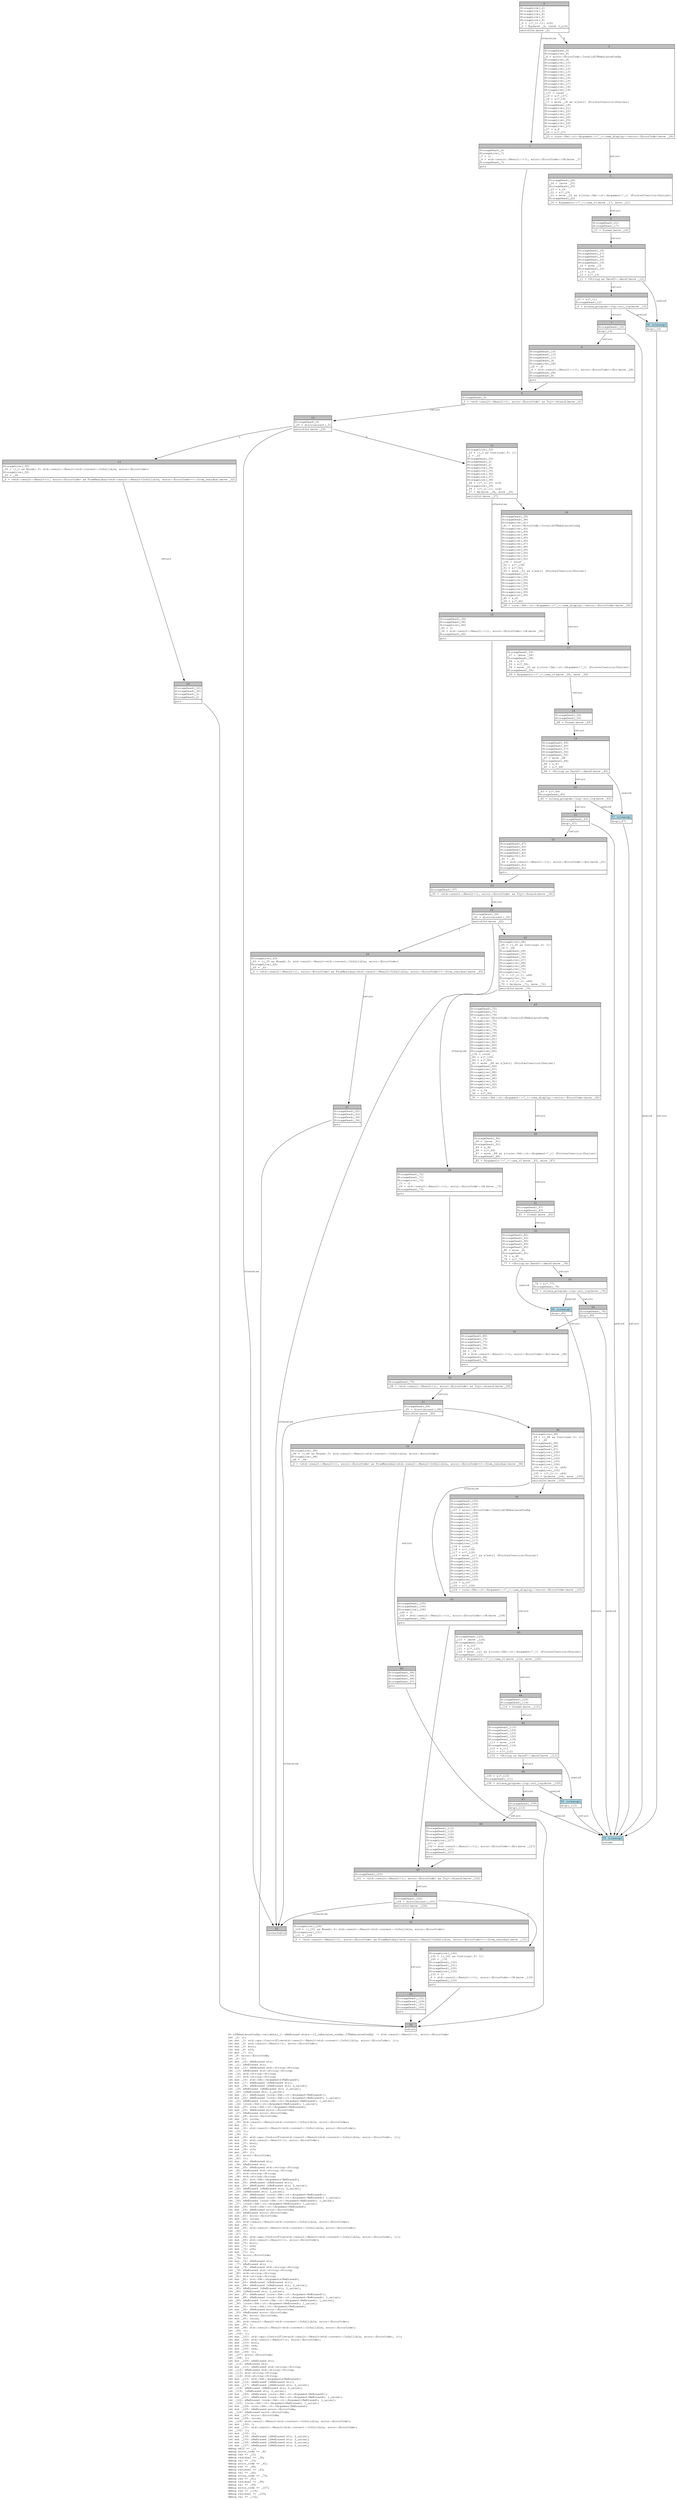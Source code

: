 digraph Mir_0_3345 {
    graph [fontname="Courier, monospace"];
    node [fontname="Courier, monospace"];
    edge [fontname="Courier, monospace"];
    label=<fn IfRebalanceConfig::validate(_1: &amp;ReErased state::if_rebalance_config::IfRebalanceConfig) -&gt; std::result::Result&lt;(), error::ErrorCode&gt;<br align="left"/>let _2: ();<br align="left"/>let mut _3: std::ops::ControlFlow&lt;std::result::Result&lt;std::convert::Infallible, error::ErrorCode&gt;, ()&gt;;<br align="left"/>let mut _4: std::result::Result&lt;(), error::ErrorCode&gt;;<br align="left"/>let mut _5: bool;<br align="left"/>let mut _6: u16;<br align="left"/>let mut _7: ();<br align="left"/>let _8: error::ErrorCode;<br align="left"/>let _9: ();<br align="left"/>let mut _10: &amp;ReErased str;<br align="left"/>let _11: &amp;ReErased str;<br align="left"/>let mut _12: &amp;ReErased std::string::String;<br align="left"/>let _13: &amp;ReErased std::string::String;<br align="left"/>let _14: std::string::String;<br align="left"/>let _15: std::string::String;<br align="left"/>let mut _16: std::fmt::Arguments&lt;ReErased&gt;;<br align="left"/>let mut _17: &amp;ReErased [&amp;ReErased str];<br align="left"/>let mut _18: &amp;ReErased [&amp;ReErased str; 2_usize];<br align="left"/>let _19: &amp;ReErased [&amp;ReErased str; 2_usize];<br align="left"/>let _20: [&amp;ReErased str; 2_usize];<br align="left"/>let mut _21: &amp;ReErased [core::fmt::rt::Argument&lt;ReErased&gt;];<br align="left"/>let mut _22: &amp;ReErased [core::fmt::rt::Argument&lt;ReErased&gt;; 1_usize];<br align="left"/>let _23: &amp;ReErased [core::fmt::rt::Argument&lt;ReErased&gt;; 1_usize];<br align="left"/>let _24: [core::fmt::rt::Argument&lt;ReErased&gt;; 1_usize];<br align="left"/>let mut _25: core::fmt::rt::Argument&lt;ReErased&gt;;<br align="left"/>let mut _26: &amp;ReErased error::ErrorCode;<br align="left"/>let _27: &amp;ReErased error::ErrorCode;<br align="left"/>let mut _28: error::ErrorCode;<br align="left"/>let mut _29: isize;<br align="left"/>let _30: std::result::Result&lt;std::convert::Infallible, error::ErrorCode&gt;;<br align="left"/>let mut _31: !;<br align="left"/>let mut _32: std::result::Result&lt;std::convert::Infallible, error::ErrorCode&gt;;<br align="left"/>let _33: ();<br align="left"/>let _34: ();<br align="left"/>let mut _35: std::ops::ControlFlow&lt;std::result::Result&lt;std::convert::Infallible, error::ErrorCode&gt;, ()&gt;;<br align="left"/>let mut _36: std::result::Result&lt;(), error::ErrorCode&gt;;<br align="left"/>let mut _37: bool;<br align="left"/>let mut _38: u16;<br align="left"/>let mut _39: u16;<br align="left"/>let mut _40: ();<br align="left"/>let _41: error::ErrorCode;<br align="left"/>let _42: ();<br align="left"/>let mut _43: &amp;ReErased str;<br align="left"/>let _44: &amp;ReErased str;<br align="left"/>let mut _45: &amp;ReErased std::string::String;<br align="left"/>let _46: &amp;ReErased std::string::String;<br align="left"/>let _47: std::string::String;<br align="left"/>let _48: std::string::String;<br align="left"/>let mut _49: std::fmt::Arguments&lt;ReErased&gt;;<br align="left"/>let mut _50: &amp;ReErased [&amp;ReErased str];<br align="left"/>let mut _51: &amp;ReErased [&amp;ReErased str; 2_usize];<br align="left"/>let _52: &amp;ReErased [&amp;ReErased str; 2_usize];<br align="left"/>let _53: [&amp;ReErased str; 2_usize];<br align="left"/>let mut _54: &amp;ReErased [core::fmt::rt::Argument&lt;ReErased&gt;];<br align="left"/>let mut _55: &amp;ReErased [core::fmt::rt::Argument&lt;ReErased&gt;; 1_usize];<br align="left"/>let _56: &amp;ReErased [core::fmt::rt::Argument&lt;ReErased&gt;; 1_usize];<br align="left"/>let _57: [core::fmt::rt::Argument&lt;ReErased&gt;; 1_usize];<br align="left"/>let mut _58: core::fmt::rt::Argument&lt;ReErased&gt;;<br align="left"/>let mut _59: &amp;ReErased error::ErrorCode;<br align="left"/>let _60: &amp;ReErased error::ErrorCode;<br align="left"/>let mut _61: error::ErrorCode;<br align="left"/>let mut _62: isize;<br align="left"/>let _63: std::result::Result&lt;std::convert::Infallible, error::ErrorCode&gt;;<br align="left"/>let mut _64: !;<br align="left"/>let mut _65: std::result::Result&lt;std::convert::Infallible, error::ErrorCode&gt;;<br align="left"/>let _66: ();<br align="left"/>let _67: ();<br align="left"/>let mut _68: std::ops::ControlFlow&lt;std::result::Result&lt;std::convert::Infallible, error::ErrorCode&gt;, ()&gt;;<br align="left"/>let mut _69: std::result::Result&lt;(), error::ErrorCode&gt;;<br align="left"/>let mut _70: bool;<br align="left"/>let mut _71: u64;<br align="left"/>let mut _72: u64;<br align="left"/>let mut _73: ();<br align="left"/>let _74: error::ErrorCode;<br align="left"/>let _75: ();<br align="left"/>let mut _76: &amp;ReErased str;<br align="left"/>let _77: &amp;ReErased str;<br align="left"/>let mut _78: &amp;ReErased std::string::String;<br align="left"/>let _79: &amp;ReErased std::string::String;<br align="left"/>let _80: std::string::String;<br align="left"/>let _81: std::string::String;<br align="left"/>let mut _82: std::fmt::Arguments&lt;ReErased&gt;;<br align="left"/>let mut _83: &amp;ReErased [&amp;ReErased str];<br align="left"/>let mut _84: &amp;ReErased [&amp;ReErased str; 2_usize];<br align="left"/>let _85: &amp;ReErased [&amp;ReErased str; 2_usize];<br align="left"/>let _86: [&amp;ReErased str; 2_usize];<br align="left"/>let mut _87: &amp;ReErased [core::fmt::rt::Argument&lt;ReErased&gt;];<br align="left"/>let mut _88: &amp;ReErased [core::fmt::rt::Argument&lt;ReErased&gt;; 1_usize];<br align="left"/>let _89: &amp;ReErased [core::fmt::rt::Argument&lt;ReErased&gt;; 1_usize];<br align="left"/>let _90: [core::fmt::rt::Argument&lt;ReErased&gt;; 1_usize];<br align="left"/>let mut _91: core::fmt::rt::Argument&lt;ReErased&gt;;<br align="left"/>let mut _92: &amp;ReErased error::ErrorCode;<br align="left"/>let _93: &amp;ReErased error::ErrorCode;<br align="left"/>let mut _94: error::ErrorCode;<br align="left"/>let mut _95: isize;<br align="left"/>let _96: std::result::Result&lt;std::convert::Infallible, error::ErrorCode&gt;;<br align="left"/>let mut _97: !;<br align="left"/>let mut _98: std::result::Result&lt;std::convert::Infallible, error::ErrorCode&gt;;<br align="left"/>let _99: ();<br align="left"/>let _100: ();<br align="left"/>let mut _101: std::ops::ControlFlow&lt;std::result::Result&lt;std::convert::Infallible, error::ErrorCode&gt;, ()&gt;;<br align="left"/>let mut _102: std::result::Result&lt;(), error::ErrorCode&gt;;<br align="left"/>let mut _103: bool;<br align="left"/>let mut _104: u64;<br align="left"/>let mut _105: u64;<br align="left"/>let mut _106: ();<br align="left"/>let _107: error::ErrorCode;<br align="left"/>let _108: ();<br align="left"/>let mut _109: &amp;ReErased str;<br align="left"/>let _110: &amp;ReErased str;<br align="left"/>let mut _111: &amp;ReErased std::string::String;<br align="left"/>let _112: &amp;ReErased std::string::String;<br align="left"/>let _113: std::string::String;<br align="left"/>let _114: std::string::String;<br align="left"/>let mut _115: std::fmt::Arguments&lt;ReErased&gt;;<br align="left"/>let mut _116: &amp;ReErased [&amp;ReErased str];<br align="left"/>let mut _117: &amp;ReErased [&amp;ReErased str; 2_usize];<br align="left"/>let _118: &amp;ReErased [&amp;ReErased str; 2_usize];<br align="left"/>let _119: [&amp;ReErased str; 2_usize];<br align="left"/>let mut _120: &amp;ReErased [core::fmt::rt::Argument&lt;ReErased&gt;];<br align="left"/>let mut _121: &amp;ReErased [core::fmt::rt::Argument&lt;ReErased&gt;; 1_usize];<br align="left"/>let _122: &amp;ReErased [core::fmt::rt::Argument&lt;ReErased&gt;; 1_usize];<br align="left"/>let _123: [core::fmt::rt::Argument&lt;ReErased&gt;; 1_usize];<br align="left"/>let mut _124: core::fmt::rt::Argument&lt;ReErased&gt;;<br align="left"/>let mut _125: &amp;ReErased error::ErrorCode;<br align="left"/>let _126: &amp;ReErased error::ErrorCode;<br align="left"/>let mut _127: error::ErrorCode;<br align="left"/>let mut _128: isize;<br align="left"/>let _129: std::result::Result&lt;std::convert::Infallible, error::ErrorCode&gt;;<br align="left"/>let mut _130: !;<br align="left"/>let mut _131: std::result::Result&lt;std::convert::Infallible, error::ErrorCode&gt;;<br align="left"/>let _132: ();<br align="left"/>let mut _133: ();<br align="left"/>let mut _134: &amp;ReErased [&amp;ReErased str; 2_usize];<br align="left"/>let mut _135: &amp;ReErased [&amp;ReErased str; 2_usize];<br align="left"/>let mut _136: &amp;ReErased [&amp;ReErased str; 2_usize];<br align="left"/>let mut _137: &amp;ReErased [&amp;ReErased str; 2_usize];<br align="left"/>debug self =&gt; _1;<br align="left"/>debug error_code =&gt; _8;<br align="left"/>debug res =&gt; _15;<br align="left"/>debug residual =&gt; _30;<br align="left"/>debug val =&gt; _33;<br align="left"/>debug error_code =&gt; _41;<br align="left"/>debug res =&gt; _48;<br align="left"/>debug residual =&gt; _63;<br align="left"/>debug val =&gt; _66;<br align="left"/>debug error_code =&gt; _74;<br align="left"/>debug res =&gt; _81;<br align="left"/>debug residual =&gt; _96;<br align="left"/>debug val =&gt; _99;<br align="left"/>debug error_code =&gt; _107;<br align="left"/>debug res =&gt; _114;<br align="left"/>debug residual =&gt; _129;<br align="left"/>debug val =&gt; _132;<br align="left"/>>;
    bb0__0_3345 [shape="none", label=<<table border="0" cellborder="1" cellspacing="0"><tr><td bgcolor="gray" align="center" colspan="1">0</td></tr><tr><td align="left" balign="left">StorageLive(_2)<br/>StorageLive(_3)<br/>StorageLive(_4)<br/>StorageLive(_5)<br/>StorageLive(_6)<br/>_6 = ((*_1).11: u16)<br/>_5 = Eq(move _6, const 0_u16)<br/></td></tr><tr><td align="left">switchInt(move _5)</td></tr></table>>];
    bb1__0_3345 [shape="none", label=<<table border="0" cellborder="1" cellspacing="0"><tr><td bgcolor="gray" align="center" colspan="1">1</td></tr><tr><td align="left" balign="left">StorageDead(_6)<br/>StorageLive(_7)<br/>_7 = ()<br/>_4 = std::result::Result::&lt;(), error::ErrorCode&gt;::Ok(move _7)<br/>StorageDead(_7)<br/></td></tr><tr><td align="left">goto</td></tr></table>>];
    bb2__0_3345 [shape="none", label=<<table border="0" cellborder="1" cellspacing="0"><tr><td bgcolor="gray" align="center" colspan="1">2</td></tr><tr><td align="left" balign="left">StorageDead(_6)<br/>StorageLive(_8)<br/>_8 = error::ErrorCode::InvalidIfRebalanceConfig<br/>StorageLive(_9)<br/>StorageLive(_10)<br/>StorageLive(_11)<br/>StorageLive(_12)<br/>StorageLive(_13)<br/>StorageLive(_14)<br/>StorageLive(_15)<br/>StorageLive(_16)<br/>StorageLive(_17)<br/>StorageLive(_18)<br/>StorageLive(_19)<br/>_137 = const _<br/>_19 = &amp;(*_137)<br/>_18 = &amp;(*_19)<br/>_17 = move _18 as &amp;[&amp;str] (PointerCoercion(Unsize))<br/>StorageDead(_18)<br/>StorageLive(_21)<br/>StorageLive(_22)<br/>StorageLive(_23)<br/>StorageLive(_24)<br/>StorageLive(_25)<br/>StorageLive(_26)<br/>StorageLive(_27)<br/>_27 = &amp;_8<br/>_26 = &amp;(*_27)<br/></td></tr><tr><td align="left">_25 = core::fmt::rt::Argument::&lt;'_&gt;::new_display::&lt;error::ErrorCode&gt;(move _26)</td></tr></table>>];
    bb3__0_3345 [shape="none", label=<<table border="0" cellborder="1" cellspacing="0"><tr><td bgcolor="gray" align="center" colspan="1">3</td></tr><tr><td align="left" balign="left">StorageDead(_26)<br/>_24 = [move _25]<br/>StorageDead(_25)<br/>_23 = &amp;_24<br/>_22 = &amp;(*_23)<br/>_21 = move _22 as &amp;[core::fmt::rt::Argument&lt;'_&gt;] (PointerCoercion(Unsize))<br/>StorageDead(_22)<br/></td></tr><tr><td align="left">_16 = Arguments::&lt;'_&gt;::new_v1(move _17, move _21)</td></tr></table>>];
    bb4__0_3345 [shape="none", label=<<table border="0" cellborder="1" cellspacing="0"><tr><td bgcolor="gray" align="center" colspan="1">4</td></tr><tr><td align="left" balign="left">StorageDead(_21)<br/>StorageDead(_17)<br/></td></tr><tr><td align="left">_15 = format(move _16)</td></tr></table>>];
    bb5__0_3345 [shape="none", label=<<table border="0" cellborder="1" cellspacing="0"><tr><td bgcolor="gray" align="center" colspan="1">5</td></tr><tr><td align="left" balign="left">StorageDead(_16)<br/>StorageDead(_27)<br/>StorageDead(_24)<br/>StorageDead(_23)<br/>StorageDead(_19)<br/>_14 = move _15<br/>StorageDead(_15)<br/>_13 = &amp;_14<br/>_12 = &amp;(*_13)<br/></td></tr><tr><td align="left">_11 = &lt;String as Deref&gt;::deref(move _12)</td></tr></table>>];
    bb6__0_3345 [shape="none", label=<<table border="0" cellborder="1" cellspacing="0"><tr><td bgcolor="gray" align="center" colspan="1">6</td></tr><tr><td align="left" balign="left">_10 = &amp;(*_11)<br/>StorageDead(_12)<br/></td></tr><tr><td align="left">_9 = solana_program::log::sol_log(move _10)</td></tr></table>>];
    bb7__0_3345 [shape="none", label=<<table border="0" cellborder="1" cellspacing="0"><tr><td bgcolor="gray" align="center" colspan="1">7</td></tr><tr><td align="left" balign="left">StorageDead(_10)<br/></td></tr><tr><td align="left">drop(_14)</td></tr></table>>];
    bb8__0_3345 [shape="none", label=<<table border="0" cellborder="1" cellspacing="0"><tr><td bgcolor="gray" align="center" colspan="1">8</td></tr><tr><td align="left" balign="left">StorageDead(_14)<br/>StorageDead(_13)<br/>StorageDead(_11)<br/>StorageDead(_9)<br/>StorageLive(_28)<br/>_28 = _8<br/>_4 = std::result::Result::&lt;(), error::ErrorCode&gt;::Err(move _28)<br/>StorageDead(_28)<br/>StorageDead(_8)<br/></td></tr><tr><td align="left">goto</td></tr></table>>];
    bb9__0_3345 [shape="none", label=<<table border="0" cellborder="1" cellspacing="0"><tr><td bgcolor="gray" align="center" colspan="1">9</td></tr><tr><td align="left" balign="left">StorageDead(_5)<br/></td></tr><tr><td align="left">_3 = &lt;std::result::Result&lt;(), error::ErrorCode&gt; as Try&gt;::branch(move _4)</td></tr></table>>];
    bb10__0_3345 [shape="none", label=<<table border="0" cellborder="1" cellspacing="0"><tr><td bgcolor="gray" align="center" colspan="1">10</td></tr><tr><td align="left" balign="left">StorageDead(_4)<br/>_29 = discriminant(_3)<br/></td></tr><tr><td align="left">switchInt(move _29)</td></tr></table>>];
    bb11__0_3345 [shape="none", label=<<table border="0" cellborder="1" cellspacing="0"><tr><td bgcolor="gray" align="center" colspan="1">11</td></tr><tr><td align="left" balign="left">StorageLive(_33)<br/>_33 = ((_3 as Continue).0: ())<br/>_2 = _33<br/>StorageDead(_33)<br/>StorageDead(_3)<br/>StorageDead(_2)<br/>StorageLive(_34)<br/>StorageLive(_35)<br/>StorageLive(_36)<br/>StorageLive(_37)<br/>StorageLive(_38)<br/>_38 = ((*_1).10: u16)<br/>StorageLive(_39)<br/>_39 = ((*_1).11: u16)<br/>_37 = Ne(move _38, move _39)<br/></td></tr><tr><td align="left">switchInt(move _37)</td></tr></table>>];
    bb12__0_3345 [shape="none", label=<<table border="0" cellborder="1" cellspacing="0"><tr><td bgcolor="gray" align="center" colspan="1">12</td></tr><tr><td align="left">unreachable</td></tr></table>>];
    bb13__0_3345 [shape="none", label=<<table border="0" cellborder="1" cellspacing="0"><tr><td bgcolor="gray" align="center" colspan="1">13</td></tr><tr><td align="left" balign="left">StorageLive(_30)<br/>_30 = ((_3 as Break).0: std::result::Result&lt;std::convert::Infallible, error::ErrorCode&gt;)<br/>StorageLive(_32)<br/>_32 = _30<br/></td></tr><tr><td align="left">_0 = &lt;std::result::Result&lt;(), error::ErrorCode&gt; as FromResidual&lt;std::result::Result&lt;Infallible, error::ErrorCode&gt;&gt;&gt;::from_residual(move _32)</td></tr></table>>];
    bb14__0_3345 [shape="none", label=<<table border="0" cellborder="1" cellspacing="0"><tr><td bgcolor="gray" align="center" colspan="1">14</td></tr><tr><td align="left" balign="left">StorageDead(_32)<br/>StorageDead(_30)<br/>StorageDead(_3)<br/>StorageDead(_2)<br/></td></tr><tr><td align="left">goto</td></tr></table>>];
    bb15__0_3345 [shape="none", label=<<table border="0" cellborder="1" cellspacing="0"><tr><td bgcolor="gray" align="center" colspan="1">15</td></tr><tr><td align="left" balign="left">StorageDead(_39)<br/>StorageDead(_38)<br/>StorageLive(_40)<br/>_40 = ()<br/>_36 = std::result::Result::&lt;(), error::ErrorCode&gt;::Ok(move _40)<br/>StorageDead(_40)<br/></td></tr><tr><td align="left">goto</td></tr></table>>];
    bb16__0_3345 [shape="none", label=<<table border="0" cellborder="1" cellspacing="0"><tr><td bgcolor="gray" align="center" colspan="1">16</td></tr><tr><td align="left" balign="left">StorageDead(_39)<br/>StorageDead(_38)<br/>StorageLive(_41)<br/>_41 = error::ErrorCode::InvalidIfRebalanceConfig<br/>StorageLive(_42)<br/>StorageLive(_43)<br/>StorageLive(_44)<br/>StorageLive(_45)<br/>StorageLive(_46)<br/>StorageLive(_47)<br/>StorageLive(_48)<br/>StorageLive(_49)<br/>StorageLive(_50)<br/>StorageLive(_51)<br/>StorageLive(_52)<br/>_136 = const _<br/>_52 = &amp;(*_136)<br/>_51 = &amp;(*_52)<br/>_50 = move _51 as &amp;[&amp;str] (PointerCoercion(Unsize))<br/>StorageDead(_51)<br/>StorageLive(_54)<br/>StorageLive(_55)<br/>StorageLive(_56)<br/>StorageLive(_57)<br/>StorageLive(_58)<br/>StorageLive(_59)<br/>StorageLive(_60)<br/>_60 = &amp;_41<br/>_59 = &amp;(*_60)<br/></td></tr><tr><td align="left">_58 = core::fmt::rt::Argument::&lt;'_&gt;::new_display::&lt;error::ErrorCode&gt;(move _59)</td></tr></table>>];
    bb17__0_3345 [shape="none", label=<<table border="0" cellborder="1" cellspacing="0"><tr><td bgcolor="gray" align="center" colspan="1">17</td></tr><tr><td align="left" balign="left">StorageDead(_59)<br/>_57 = [move _58]<br/>StorageDead(_58)<br/>_56 = &amp;_57<br/>_55 = &amp;(*_56)<br/>_54 = move _55 as &amp;[core::fmt::rt::Argument&lt;'_&gt;] (PointerCoercion(Unsize))<br/>StorageDead(_55)<br/></td></tr><tr><td align="left">_49 = Arguments::&lt;'_&gt;::new_v1(move _50, move _54)</td></tr></table>>];
    bb18__0_3345 [shape="none", label=<<table border="0" cellborder="1" cellspacing="0"><tr><td bgcolor="gray" align="center" colspan="1">18</td></tr><tr><td align="left" balign="left">StorageDead(_54)<br/>StorageDead(_50)<br/></td></tr><tr><td align="left">_48 = format(move _49)</td></tr></table>>];
    bb19__0_3345 [shape="none", label=<<table border="0" cellborder="1" cellspacing="0"><tr><td bgcolor="gray" align="center" colspan="1">19</td></tr><tr><td align="left" balign="left">StorageDead(_49)<br/>StorageDead(_60)<br/>StorageDead(_57)<br/>StorageDead(_56)<br/>StorageDead(_52)<br/>_47 = move _48<br/>StorageDead(_48)<br/>_46 = &amp;_47<br/>_45 = &amp;(*_46)<br/></td></tr><tr><td align="left">_44 = &lt;String as Deref&gt;::deref(move _45)</td></tr></table>>];
    bb20__0_3345 [shape="none", label=<<table border="0" cellborder="1" cellspacing="0"><tr><td bgcolor="gray" align="center" colspan="1">20</td></tr><tr><td align="left" balign="left">_43 = &amp;(*_44)<br/>StorageDead(_45)<br/></td></tr><tr><td align="left">_42 = solana_program::log::sol_log(move _43)</td></tr></table>>];
    bb21__0_3345 [shape="none", label=<<table border="0" cellborder="1" cellspacing="0"><tr><td bgcolor="gray" align="center" colspan="1">21</td></tr><tr><td align="left" balign="left">StorageDead(_43)<br/></td></tr><tr><td align="left">drop(_47)</td></tr></table>>];
    bb22__0_3345 [shape="none", label=<<table border="0" cellborder="1" cellspacing="0"><tr><td bgcolor="gray" align="center" colspan="1">22</td></tr><tr><td align="left" balign="left">StorageDead(_47)<br/>StorageDead(_46)<br/>StorageDead(_44)<br/>StorageDead(_42)<br/>StorageLive(_61)<br/>_61 = _41<br/>_36 = std::result::Result::&lt;(), error::ErrorCode&gt;::Err(move _61)<br/>StorageDead(_61)<br/>StorageDead(_41)<br/></td></tr><tr><td align="left">goto</td></tr></table>>];
    bb23__0_3345 [shape="none", label=<<table border="0" cellborder="1" cellspacing="0"><tr><td bgcolor="gray" align="center" colspan="1">23</td></tr><tr><td align="left" balign="left">StorageDead(_37)<br/></td></tr><tr><td align="left">_35 = &lt;std::result::Result&lt;(), error::ErrorCode&gt; as Try&gt;::branch(move _36)</td></tr></table>>];
    bb24__0_3345 [shape="none", label=<<table border="0" cellborder="1" cellspacing="0"><tr><td bgcolor="gray" align="center" colspan="1">24</td></tr><tr><td align="left" balign="left">StorageDead(_36)<br/>_62 = discriminant(_35)<br/></td></tr><tr><td align="left">switchInt(move _62)</td></tr></table>>];
    bb25__0_3345 [shape="none", label=<<table border="0" cellborder="1" cellspacing="0"><tr><td bgcolor="gray" align="center" colspan="1">25</td></tr><tr><td align="left" balign="left">StorageLive(_66)<br/>_66 = ((_35 as Continue).0: ())<br/>_34 = _66<br/>StorageDead(_66)<br/>StorageDead(_35)<br/>StorageDead(_34)<br/>StorageLive(_67)<br/>StorageLive(_68)<br/>StorageLive(_69)<br/>StorageLive(_70)<br/>StorageLive(_71)<br/>_71 = ((*_1).1: u64)<br/>StorageLive(_72)<br/>_72 = ((*_1).2: u64)<br/>_70 = Ge(move _71, move _72)<br/></td></tr><tr><td align="left">switchInt(move _70)</td></tr></table>>];
    bb26__0_3345 [shape="none", label=<<table border="0" cellborder="1" cellspacing="0"><tr><td bgcolor="gray" align="center" colspan="1">26</td></tr><tr><td align="left" balign="left">StorageLive(_63)<br/>_63 = ((_35 as Break).0: std::result::Result&lt;std::convert::Infallible, error::ErrorCode&gt;)<br/>StorageLive(_65)<br/>_65 = _63<br/></td></tr><tr><td align="left">_0 = &lt;std::result::Result&lt;(), error::ErrorCode&gt; as FromResidual&lt;std::result::Result&lt;Infallible, error::ErrorCode&gt;&gt;&gt;::from_residual(move _65)</td></tr></table>>];
    bb27__0_3345 [shape="none", label=<<table border="0" cellborder="1" cellspacing="0"><tr><td bgcolor="gray" align="center" colspan="1">27</td></tr><tr><td align="left" balign="left">StorageDead(_65)<br/>StorageDead(_63)<br/>StorageDead(_35)<br/>StorageDead(_34)<br/></td></tr><tr><td align="left">goto</td></tr></table>>];
    bb28__0_3345 [shape="none", label=<<table border="0" cellborder="1" cellspacing="0"><tr><td bgcolor="gray" align="center" colspan="1">28</td></tr><tr><td align="left" balign="left">StorageDead(_72)<br/>StorageDead(_71)<br/>StorageLive(_73)<br/>_73 = ()<br/>_69 = std::result::Result::&lt;(), error::ErrorCode&gt;::Ok(move _73)<br/>StorageDead(_73)<br/></td></tr><tr><td align="left">goto</td></tr></table>>];
    bb29__0_3345 [shape="none", label=<<table border="0" cellborder="1" cellspacing="0"><tr><td bgcolor="gray" align="center" colspan="1">29</td></tr><tr><td align="left" balign="left">StorageDead(_72)<br/>StorageDead(_71)<br/>StorageLive(_74)<br/>_74 = error::ErrorCode::InvalidIfRebalanceConfig<br/>StorageLive(_75)<br/>StorageLive(_76)<br/>StorageLive(_77)<br/>StorageLive(_78)<br/>StorageLive(_79)<br/>StorageLive(_80)<br/>StorageLive(_81)<br/>StorageLive(_82)<br/>StorageLive(_83)<br/>StorageLive(_84)<br/>StorageLive(_85)<br/>_135 = const _<br/>_85 = &amp;(*_135)<br/>_84 = &amp;(*_85)<br/>_83 = move _84 as &amp;[&amp;str] (PointerCoercion(Unsize))<br/>StorageDead(_84)<br/>StorageLive(_87)<br/>StorageLive(_88)<br/>StorageLive(_89)<br/>StorageLive(_90)<br/>StorageLive(_91)<br/>StorageLive(_92)<br/>StorageLive(_93)<br/>_93 = &amp;_74<br/>_92 = &amp;(*_93)<br/></td></tr><tr><td align="left">_91 = core::fmt::rt::Argument::&lt;'_&gt;::new_display::&lt;error::ErrorCode&gt;(move _92)</td></tr></table>>];
    bb30__0_3345 [shape="none", label=<<table border="0" cellborder="1" cellspacing="0"><tr><td bgcolor="gray" align="center" colspan="1">30</td></tr><tr><td align="left" balign="left">StorageDead(_92)<br/>_90 = [move _91]<br/>StorageDead(_91)<br/>_89 = &amp;_90<br/>_88 = &amp;(*_89)<br/>_87 = move _88 as &amp;[core::fmt::rt::Argument&lt;'_&gt;] (PointerCoercion(Unsize))<br/>StorageDead(_88)<br/></td></tr><tr><td align="left">_82 = Arguments::&lt;'_&gt;::new_v1(move _83, move _87)</td></tr></table>>];
    bb31__0_3345 [shape="none", label=<<table border="0" cellborder="1" cellspacing="0"><tr><td bgcolor="gray" align="center" colspan="1">31</td></tr><tr><td align="left" balign="left">StorageDead(_87)<br/>StorageDead(_83)<br/></td></tr><tr><td align="left">_81 = format(move _82)</td></tr></table>>];
    bb32__0_3345 [shape="none", label=<<table border="0" cellborder="1" cellspacing="0"><tr><td bgcolor="gray" align="center" colspan="1">32</td></tr><tr><td align="left" balign="left">StorageDead(_82)<br/>StorageDead(_93)<br/>StorageDead(_90)<br/>StorageDead(_89)<br/>StorageDead(_85)<br/>_80 = move _81<br/>StorageDead(_81)<br/>_79 = &amp;_80<br/>_78 = &amp;(*_79)<br/></td></tr><tr><td align="left">_77 = &lt;String as Deref&gt;::deref(move _78)</td></tr></table>>];
    bb33__0_3345 [shape="none", label=<<table border="0" cellborder="1" cellspacing="0"><tr><td bgcolor="gray" align="center" colspan="1">33</td></tr><tr><td align="left" balign="left">_76 = &amp;(*_77)<br/>StorageDead(_78)<br/></td></tr><tr><td align="left">_75 = solana_program::log::sol_log(move _76)</td></tr></table>>];
    bb34__0_3345 [shape="none", label=<<table border="0" cellborder="1" cellspacing="0"><tr><td bgcolor="gray" align="center" colspan="1">34</td></tr><tr><td align="left" balign="left">StorageDead(_76)<br/></td></tr><tr><td align="left">drop(_80)</td></tr></table>>];
    bb35__0_3345 [shape="none", label=<<table border="0" cellborder="1" cellspacing="0"><tr><td bgcolor="gray" align="center" colspan="1">35</td></tr><tr><td align="left" balign="left">StorageDead(_80)<br/>StorageDead(_79)<br/>StorageDead(_77)<br/>StorageDead(_75)<br/>StorageLive(_94)<br/>_94 = _74<br/>_69 = std::result::Result::&lt;(), error::ErrorCode&gt;::Err(move _94)<br/>StorageDead(_94)<br/>StorageDead(_74)<br/></td></tr><tr><td align="left">goto</td></tr></table>>];
    bb36__0_3345 [shape="none", label=<<table border="0" cellborder="1" cellspacing="0"><tr><td bgcolor="gray" align="center" colspan="1">36</td></tr><tr><td align="left" balign="left">StorageDead(_70)<br/></td></tr><tr><td align="left">_68 = &lt;std::result::Result&lt;(), error::ErrorCode&gt; as Try&gt;::branch(move _69)</td></tr></table>>];
    bb37__0_3345 [shape="none", label=<<table border="0" cellborder="1" cellspacing="0"><tr><td bgcolor="gray" align="center" colspan="1">37</td></tr><tr><td align="left" balign="left">StorageDead(_69)<br/>_95 = discriminant(_68)<br/></td></tr><tr><td align="left">switchInt(move _95)</td></tr></table>>];
    bb38__0_3345 [shape="none", label=<<table border="0" cellborder="1" cellspacing="0"><tr><td bgcolor="gray" align="center" colspan="1">38</td></tr><tr><td align="left" balign="left">StorageLive(_99)<br/>_99 = ((_68 as Continue).0: ())<br/>_67 = _99<br/>StorageDead(_99)<br/>StorageDead(_68)<br/>StorageDead(_67)<br/>StorageLive(_100)<br/>StorageLive(_101)<br/>StorageLive(_102)<br/>StorageLive(_103)<br/>StorageLive(_104)<br/>_104 = ((*_1).8: u64)<br/>StorageLive(_105)<br/>_105 = ((*_1).1: u64)<br/>_103 = Le(move _104, move _105)<br/></td></tr><tr><td align="left">switchInt(move _103)</td></tr></table>>];
    bb39__0_3345 [shape="none", label=<<table border="0" cellborder="1" cellspacing="0"><tr><td bgcolor="gray" align="center" colspan="1">39</td></tr><tr><td align="left" balign="left">StorageLive(_96)<br/>_96 = ((_68 as Break).0: std::result::Result&lt;std::convert::Infallible, error::ErrorCode&gt;)<br/>StorageLive(_98)<br/>_98 = _96<br/></td></tr><tr><td align="left">_0 = &lt;std::result::Result&lt;(), error::ErrorCode&gt; as FromResidual&lt;std::result::Result&lt;Infallible, error::ErrorCode&gt;&gt;&gt;::from_residual(move _98)</td></tr></table>>];
    bb40__0_3345 [shape="none", label=<<table border="0" cellborder="1" cellspacing="0"><tr><td bgcolor="gray" align="center" colspan="1">40</td></tr><tr><td align="left" balign="left">StorageDead(_98)<br/>StorageDead(_96)<br/>StorageDead(_68)<br/>StorageDead(_67)<br/></td></tr><tr><td align="left">goto</td></tr></table>>];
    bb41__0_3345 [shape="none", label=<<table border="0" cellborder="1" cellspacing="0"><tr><td bgcolor="gray" align="center" colspan="1">41</td></tr><tr><td align="left" balign="left">StorageDead(_105)<br/>StorageDead(_104)<br/>StorageLive(_106)<br/>_106 = ()<br/>_102 = std::result::Result::&lt;(), error::ErrorCode&gt;::Ok(move _106)<br/>StorageDead(_106)<br/></td></tr><tr><td align="left">goto</td></tr></table>>];
    bb42__0_3345 [shape="none", label=<<table border="0" cellborder="1" cellspacing="0"><tr><td bgcolor="gray" align="center" colspan="1">42</td></tr><tr><td align="left" balign="left">StorageDead(_105)<br/>StorageDead(_104)<br/>StorageLive(_107)<br/>_107 = error::ErrorCode::InvalidIfRebalanceConfig<br/>StorageLive(_108)<br/>StorageLive(_109)<br/>StorageLive(_110)<br/>StorageLive(_111)<br/>StorageLive(_112)<br/>StorageLive(_113)<br/>StorageLive(_114)<br/>StorageLive(_115)<br/>StorageLive(_116)<br/>StorageLive(_117)<br/>StorageLive(_118)<br/>_134 = const _<br/>_118 = &amp;(*_134)<br/>_117 = &amp;(*_118)<br/>_116 = move _117 as &amp;[&amp;str] (PointerCoercion(Unsize))<br/>StorageDead(_117)<br/>StorageLive(_120)<br/>StorageLive(_121)<br/>StorageLive(_122)<br/>StorageLive(_123)<br/>StorageLive(_124)<br/>StorageLive(_125)<br/>StorageLive(_126)<br/>_126 = &amp;_107<br/>_125 = &amp;(*_126)<br/></td></tr><tr><td align="left">_124 = core::fmt::rt::Argument::&lt;'_&gt;::new_display::&lt;error::ErrorCode&gt;(move _125)</td></tr></table>>];
    bb43__0_3345 [shape="none", label=<<table border="0" cellborder="1" cellspacing="0"><tr><td bgcolor="gray" align="center" colspan="1">43</td></tr><tr><td align="left" balign="left">StorageDead(_125)<br/>_123 = [move _124]<br/>StorageDead(_124)<br/>_122 = &amp;_123<br/>_121 = &amp;(*_122)<br/>_120 = move _121 as &amp;[core::fmt::rt::Argument&lt;'_&gt;] (PointerCoercion(Unsize))<br/>StorageDead(_121)<br/></td></tr><tr><td align="left">_115 = Arguments::&lt;'_&gt;::new_v1(move _116, move _120)</td></tr></table>>];
    bb44__0_3345 [shape="none", label=<<table border="0" cellborder="1" cellspacing="0"><tr><td bgcolor="gray" align="center" colspan="1">44</td></tr><tr><td align="left" balign="left">StorageDead(_120)<br/>StorageDead(_116)<br/></td></tr><tr><td align="left">_114 = format(move _115)</td></tr></table>>];
    bb45__0_3345 [shape="none", label=<<table border="0" cellborder="1" cellspacing="0"><tr><td bgcolor="gray" align="center" colspan="1">45</td></tr><tr><td align="left" balign="left">StorageDead(_115)<br/>StorageDead(_126)<br/>StorageDead(_123)<br/>StorageDead(_122)<br/>StorageDead(_118)<br/>_113 = move _114<br/>StorageDead(_114)<br/>_112 = &amp;_113<br/>_111 = &amp;(*_112)<br/></td></tr><tr><td align="left">_110 = &lt;String as Deref&gt;::deref(move _111)</td></tr></table>>];
    bb46__0_3345 [shape="none", label=<<table border="0" cellborder="1" cellspacing="0"><tr><td bgcolor="gray" align="center" colspan="1">46</td></tr><tr><td align="left" balign="left">_109 = &amp;(*_110)<br/>StorageDead(_111)<br/></td></tr><tr><td align="left">_108 = solana_program::log::sol_log(move _109)</td></tr></table>>];
    bb47__0_3345 [shape="none", label=<<table border="0" cellborder="1" cellspacing="0"><tr><td bgcolor="gray" align="center" colspan="1">47</td></tr><tr><td align="left" balign="left">StorageDead(_109)<br/></td></tr><tr><td align="left">drop(_113)</td></tr></table>>];
    bb48__0_3345 [shape="none", label=<<table border="0" cellborder="1" cellspacing="0"><tr><td bgcolor="gray" align="center" colspan="1">48</td></tr><tr><td align="left" balign="left">StorageDead(_113)<br/>StorageDead(_112)<br/>StorageDead(_110)<br/>StorageDead(_108)<br/>StorageLive(_127)<br/>_127 = _107<br/>_102 = std::result::Result::&lt;(), error::ErrorCode&gt;::Err(move _127)<br/>StorageDead(_127)<br/>StorageDead(_107)<br/></td></tr><tr><td align="left">goto</td></tr></table>>];
    bb49__0_3345 [shape="none", label=<<table border="0" cellborder="1" cellspacing="0"><tr><td bgcolor="gray" align="center" colspan="1">49</td></tr><tr><td align="left" balign="left">StorageDead(_103)<br/></td></tr><tr><td align="left">_101 = &lt;std::result::Result&lt;(), error::ErrorCode&gt; as Try&gt;::branch(move _102)</td></tr></table>>];
    bb50__0_3345 [shape="none", label=<<table border="0" cellborder="1" cellspacing="0"><tr><td bgcolor="gray" align="center" colspan="1">50</td></tr><tr><td align="left" balign="left">StorageDead(_102)<br/>_128 = discriminant(_101)<br/></td></tr><tr><td align="left">switchInt(move _128)</td></tr></table>>];
    bb51__0_3345 [shape="none", label=<<table border="0" cellborder="1" cellspacing="0"><tr><td bgcolor="gray" align="center" colspan="1">51</td></tr><tr><td align="left" balign="left">StorageLive(_132)<br/>_132 = ((_101 as Continue).0: ())<br/>_100 = _132<br/>StorageDead(_132)<br/>StorageDead(_101)<br/>StorageDead(_100)<br/>StorageLive(_133)<br/>_133 = ()<br/>_0 = std::result::Result::&lt;(), error::ErrorCode&gt;::Ok(move _133)<br/>StorageDead(_133)<br/></td></tr><tr><td align="left">goto</td></tr></table>>];
    bb52__0_3345 [shape="none", label=<<table border="0" cellborder="1" cellspacing="0"><tr><td bgcolor="gray" align="center" colspan="1">52</td></tr><tr><td align="left" balign="left">StorageLive(_129)<br/>_129 = ((_101 as Break).0: std::result::Result&lt;std::convert::Infallible, error::ErrorCode&gt;)<br/>StorageLive(_131)<br/>_131 = _129<br/></td></tr><tr><td align="left">_0 = &lt;std::result::Result&lt;(), error::ErrorCode&gt; as FromResidual&lt;std::result::Result&lt;Infallible, error::ErrorCode&gt;&gt;&gt;::from_residual(move _131)</td></tr></table>>];
    bb53__0_3345 [shape="none", label=<<table border="0" cellborder="1" cellspacing="0"><tr><td bgcolor="gray" align="center" colspan="1">53</td></tr><tr><td align="left" balign="left">StorageDead(_131)<br/>StorageDead(_129)<br/>StorageDead(_101)<br/>StorageDead(_100)<br/></td></tr><tr><td align="left">goto</td></tr></table>>];
    bb54__0_3345 [shape="none", label=<<table border="0" cellborder="1" cellspacing="0"><tr><td bgcolor="gray" align="center" colspan="1">54</td></tr><tr><td align="left">return</td></tr></table>>];
    bb55__0_3345 [shape="none", label=<<table border="0" cellborder="1" cellspacing="0"><tr><td bgcolor="lightblue" align="center" colspan="1">55 (cleanup)</td></tr><tr><td align="left">drop(_113)</td></tr></table>>];
    bb56__0_3345 [shape="none", label=<<table border="0" cellborder="1" cellspacing="0"><tr><td bgcolor="lightblue" align="center" colspan="1">56 (cleanup)</td></tr><tr><td align="left">drop(_80)</td></tr></table>>];
    bb57__0_3345 [shape="none", label=<<table border="0" cellborder="1" cellspacing="0"><tr><td bgcolor="lightblue" align="center" colspan="1">57 (cleanup)</td></tr><tr><td align="left">drop(_47)</td></tr></table>>];
    bb58__0_3345 [shape="none", label=<<table border="0" cellborder="1" cellspacing="0"><tr><td bgcolor="lightblue" align="center" colspan="1">58 (cleanup)</td></tr><tr><td align="left">drop(_14)</td></tr></table>>];
    bb59__0_3345 [shape="none", label=<<table border="0" cellborder="1" cellspacing="0"><tr><td bgcolor="lightblue" align="center" colspan="1">59 (cleanup)</td></tr><tr><td align="left">resume</td></tr></table>>];
    bb0__0_3345 -> bb2__0_3345 [label="0"];
    bb0__0_3345 -> bb1__0_3345 [label="otherwise"];
    bb1__0_3345 -> bb9__0_3345 [label=""];
    bb2__0_3345 -> bb3__0_3345 [label="return"];
    bb3__0_3345 -> bb4__0_3345 [label="return"];
    bb4__0_3345 -> bb5__0_3345 [label="return"];
    bb5__0_3345 -> bb6__0_3345 [label="return"];
    bb5__0_3345 -> bb58__0_3345 [label="unwind"];
    bb6__0_3345 -> bb7__0_3345 [label="return"];
    bb6__0_3345 -> bb58__0_3345 [label="unwind"];
    bb7__0_3345 -> bb8__0_3345 [label="return"];
    bb7__0_3345 -> bb59__0_3345 [label="unwind"];
    bb8__0_3345 -> bb9__0_3345 [label=""];
    bb9__0_3345 -> bb10__0_3345 [label="return"];
    bb10__0_3345 -> bb11__0_3345 [label="0"];
    bb10__0_3345 -> bb13__0_3345 [label="1"];
    bb10__0_3345 -> bb12__0_3345 [label="otherwise"];
    bb11__0_3345 -> bb16__0_3345 [label="0"];
    bb11__0_3345 -> bb15__0_3345 [label="otherwise"];
    bb13__0_3345 -> bb14__0_3345 [label="return"];
    bb14__0_3345 -> bb54__0_3345 [label=""];
    bb15__0_3345 -> bb23__0_3345 [label=""];
    bb16__0_3345 -> bb17__0_3345 [label="return"];
    bb17__0_3345 -> bb18__0_3345 [label="return"];
    bb18__0_3345 -> bb19__0_3345 [label="return"];
    bb19__0_3345 -> bb20__0_3345 [label="return"];
    bb19__0_3345 -> bb57__0_3345 [label="unwind"];
    bb20__0_3345 -> bb21__0_3345 [label="return"];
    bb20__0_3345 -> bb57__0_3345 [label="unwind"];
    bb21__0_3345 -> bb22__0_3345 [label="return"];
    bb21__0_3345 -> bb59__0_3345 [label="unwind"];
    bb22__0_3345 -> bb23__0_3345 [label=""];
    bb23__0_3345 -> bb24__0_3345 [label="return"];
    bb24__0_3345 -> bb25__0_3345 [label="0"];
    bb24__0_3345 -> bb26__0_3345 [label="1"];
    bb24__0_3345 -> bb12__0_3345 [label="otherwise"];
    bb25__0_3345 -> bb29__0_3345 [label="0"];
    bb25__0_3345 -> bb28__0_3345 [label="otherwise"];
    bb26__0_3345 -> bb27__0_3345 [label="return"];
    bb27__0_3345 -> bb54__0_3345 [label=""];
    bb28__0_3345 -> bb36__0_3345 [label=""];
    bb29__0_3345 -> bb30__0_3345 [label="return"];
    bb30__0_3345 -> bb31__0_3345 [label="return"];
    bb31__0_3345 -> bb32__0_3345 [label="return"];
    bb32__0_3345 -> bb33__0_3345 [label="return"];
    bb32__0_3345 -> bb56__0_3345 [label="unwind"];
    bb33__0_3345 -> bb34__0_3345 [label="return"];
    bb33__0_3345 -> bb56__0_3345 [label="unwind"];
    bb34__0_3345 -> bb35__0_3345 [label="return"];
    bb34__0_3345 -> bb59__0_3345 [label="unwind"];
    bb35__0_3345 -> bb36__0_3345 [label=""];
    bb36__0_3345 -> bb37__0_3345 [label="return"];
    bb37__0_3345 -> bb38__0_3345 [label="0"];
    bb37__0_3345 -> bb39__0_3345 [label="1"];
    bb37__0_3345 -> bb12__0_3345 [label="otherwise"];
    bb38__0_3345 -> bb42__0_3345 [label="0"];
    bb38__0_3345 -> bb41__0_3345 [label="otherwise"];
    bb39__0_3345 -> bb40__0_3345 [label="return"];
    bb40__0_3345 -> bb54__0_3345 [label=""];
    bb41__0_3345 -> bb49__0_3345 [label=""];
    bb42__0_3345 -> bb43__0_3345 [label="return"];
    bb43__0_3345 -> bb44__0_3345 [label="return"];
    bb44__0_3345 -> bb45__0_3345 [label="return"];
    bb45__0_3345 -> bb46__0_3345 [label="return"];
    bb45__0_3345 -> bb55__0_3345 [label="unwind"];
    bb46__0_3345 -> bb47__0_3345 [label="return"];
    bb46__0_3345 -> bb55__0_3345 [label="unwind"];
    bb47__0_3345 -> bb48__0_3345 [label="return"];
    bb47__0_3345 -> bb59__0_3345 [label="unwind"];
    bb48__0_3345 -> bb49__0_3345 [label=""];
    bb49__0_3345 -> bb50__0_3345 [label="return"];
    bb50__0_3345 -> bb51__0_3345 [label="0"];
    bb50__0_3345 -> bb52__0_3345 [label="1"];
    bb50__0_3345 -> bb12__0_3345 [label="otherwise"];
    bb51__0_3345 -> bb54__0_3345 [label=""];
    bb52__0_3345 -> bb53__0_3345 [label="return"];
    bb53__0_3345 -> bb54__0_3345 [label=""];
    bb55__0_3345 -> bb59__0_3345 [label="return"];
    bb56__0_3345 -> bb59__0_3345 [label="return"];
    bb57__0_3345 -> bb59__0_3345 [label="return"];
    bb58__0_3345 -> bb59__0_3345 [label="return"];
}
